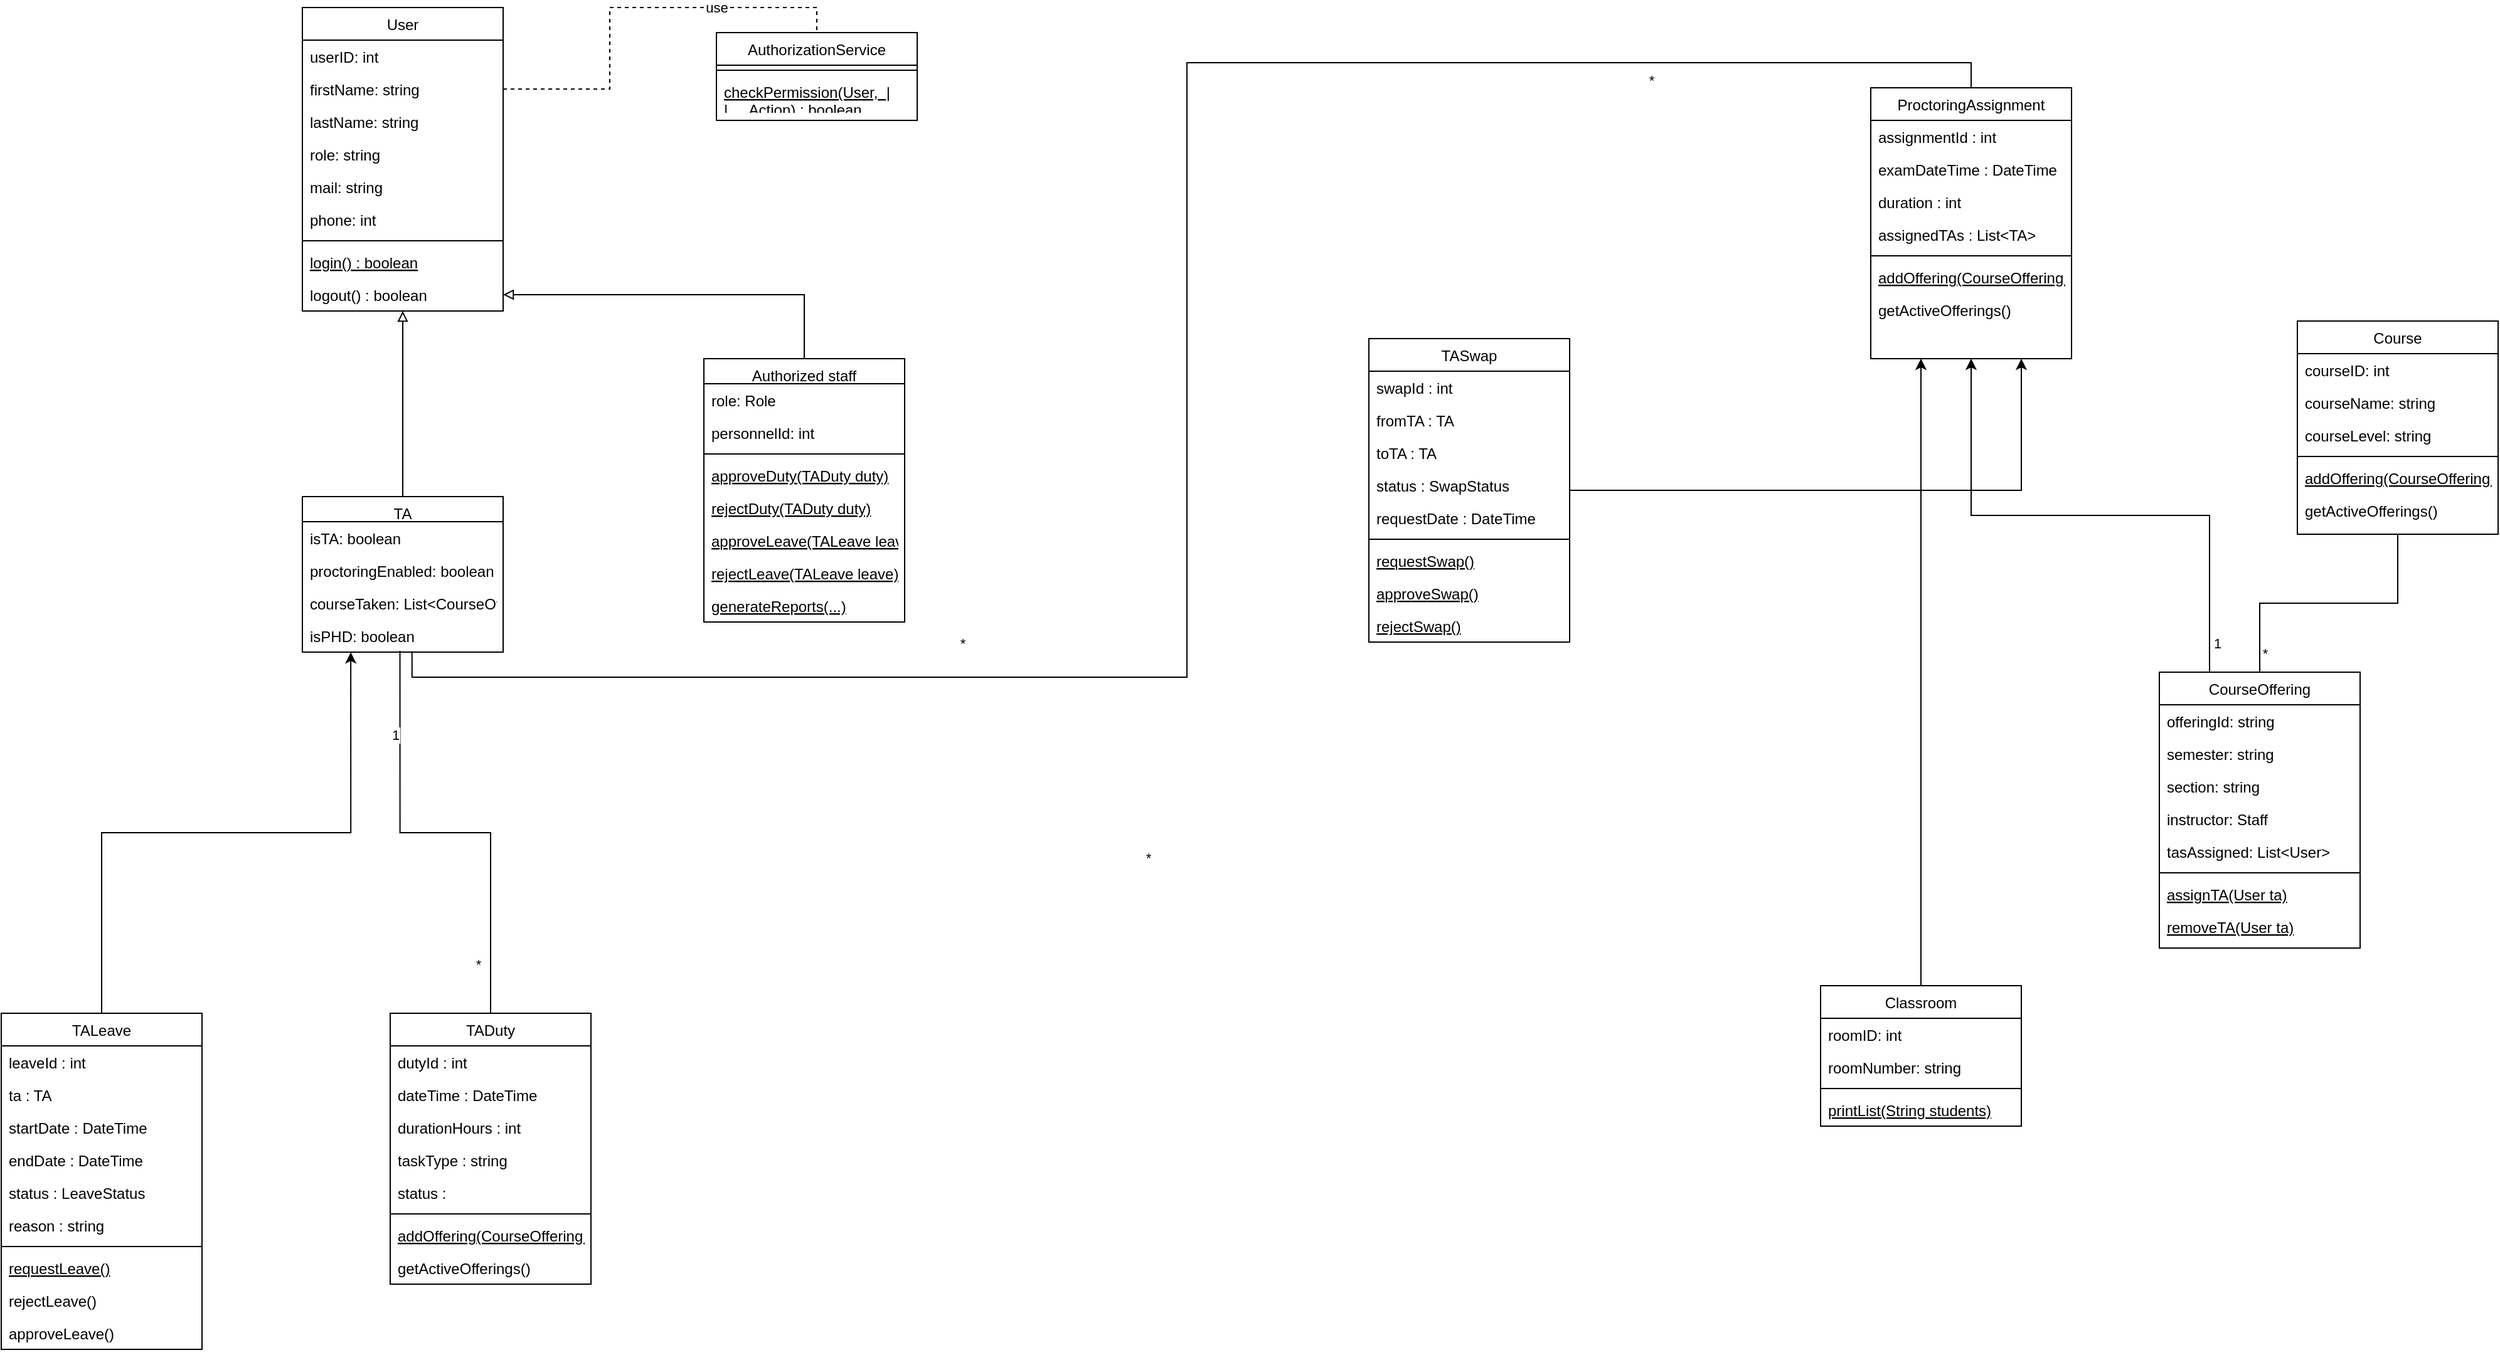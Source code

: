 <mxfile version="26.1.0">
  <diagram id="C5RBs43oDa-KdzZeNtuy" name="Page-1">
    <mxGraphModel dx="3205" dy="1624" grid="1" gridSize="10" guides="1" tooltips="1" connect="1" arrows="1" fold="1" page="1" pageScale="1" pageWidth="827" pageHeight="1169" math="0" shadow="0">
      <root>
        <mxCell id="WIyWlLk6GJQsqaUBKTNV-0" />
        <mxCell id="WIyWlLk6GJQsqaUBKTNV-1" parent="WIyWlLk6GJQsqaUBKTNV-0" />
        <mxCell id="lLh8EzIlrMHpNzQGmuGe-7" style="edgeStyle=orthogonalEdgeStyle;rounded=0;orthogonalLoop=1;jettySize=auto;html=1;entryX=0.5;entryY=1;entryDx=0;entryDy=0;fillOpacity=100;snapToPoint=0;ignoreEdge=0;orthogonal=0;enumerate=0;comic=0;targetPerimeterSpacing=1;endArrow=block;endFill=0;" edge="1" parent="WIyWlLk6GJQsqaUBKTNV-1" source="tOO7fxJhgmDPDKWcnVRA-30" target="tOO7fxJhgmDPDKWcnVRA-41">
          <mxGeometry relative="1" as="geometry" />
        </mxCell>
        <mxCell id="tOO7fxJhgmDPDKWcnVRA-30" value="TA" style="swimlane;fontStyle=0;align=center;verticalAlign=top;childLayout=stackLayout;horizontal=1;startSize=20;horizontalStack=0;resizeParent=1;resizeLast=0;collapsible=1;marginBottom=0;rounded=0;shadow=0;strokeWidth=1;" parent="WIyWlLk6GJQsqaUBKTNV-1" vertex="1">
          <mxGeometry x="180" y="920" width="160" height="124" as="geometry">
            <mxRectangle x="300" y="940" width="160" height="26" as="alternateBounds" />
          </mxGeometry>
        </mxCell>
        <mxCell id="tOO7fxJhgmDPDKWcnVRA-31" value="isTA: boolean" style="text;align=left;verticalAlign=top;spacingLeft=4;spacingRight=4;overflow=hidden;rotatable=0;points=[[0,0.5],[1,0.5]];portConstraint=eastwest;" parent="tOO7fxJhgmDPDKWcnVRA-30" vertex="1">
          <mxGeometry y="20" width="160" height="26" as="geometry" />
        </mxCell>
        <mxCell id="lLh8EzIlrMHpNzQGmuGe-18" value="proctoringEnabled: boolean" style="text;align=left;verticalAlign=top;spacingLeft=4;spacingRight=4;overflow=hidden;rotatable=0;points=[[0,0.5],[1,0.5]];portConstraint=eastwest;" vertex="1" parent="tOO7fxJhgmDPDKWcnVRA-30">
          <mxGeometry y="46" width="160" height="26" as="geometry" />
        </mxCell>
        <mxCell id="lLh8EzIlrMHpNzQGmuGe-19" value="courseTaken: List&lt;CourseOfferings&gt;" style="text;align=left;verticalAlign=top;spacingLeft=4;spacingRight=4;overflow=hidden;rotatable=0;points=[[0,0.5],[1,0.5]];portConstraint=eastwest;" vertex="1" parent="tOO7fxJhgmDPDKWcnVRA-30">
          <mxGeometry y="72" width="160" height="26" as="geometry" />
        </mxCell>
        <mxCell id="lLh8EzIlrMHpNzQGmuGe-17" value="isPHD: boolean" style="text;align=left;verticalAlign=top;spacingLeft=4;spacingRight=4;overflow=hidden;rotatable=0;points=[[0,0.5],[1,0.5]];portConstraint=eastwest;" vertex="1" parent="tOO7fxJhgmDPDKWcnVRA-30">
          <mxGeometry y="98" width="160" height="26" as="geometry" />
        </mxCell>
        <mxCell id="tOO7fxJhgmDPDKWcnVRA-41" value="User" style="swimlane;fontStyle=0;align=center;verticalAlign=top;childLayout=stackLayout;horizontal=1;startSize=26;horizontalStack=0;resizeParent=1;resizeLast=0;collapsible=1;marginBottom=0;rounded=0;shadow=0;strokeWidth=1;" parent="WIyWlLk6GJQsqaUBKTNV-1" vertex="1">
          <mxGeometry x="180" y="530" width="160" height="242" as="geometry">
            <mxRectangle x="130" y="380" width="160" height="26" as="alternateBounds" />
          </mxGeometry>
        </mxCell>
        <mxCell id="tOO7fxJhgmDPDKWcnVRA-42" value="userID: int&#xa;" style="text;align=left;verticalAlign=top;spacingLeft=4;spacingRight=4;overflow=hidden;rotatable=0;points=[[0,0.5],[1,0.5]];portConstraint=eastwest;" parent="tOO7fxJhgmDPDKWcnVRA-41" vertex="1">
          <mxGeometry y="26" width="160" height="26" as="geometry" />
        </mxCell>
        <mxCell id="tOO7fxJhgmDPDKWcnVRA-43" value="firstName: string&#xa;" style="text;align=left;verticalAlign=top;spacingLeft=4;spacingRight=4;overflow=hidden;rotatable=0;points=[[0,0.5],[1,0.5]];portConstraint=eastwest;rounded=0;shadow=0;html=0;" parent="tOO7fxJhgmDPDKWcnVRA-41" vertex="1">
          <mxGeometry y="52" width="160" height="26" as="geometry" />
        </mxCell>
        <mxCell id="lLh8EzIlrMHpNzQGmuGe-20" value="lastName: string&#xa;" style="text;align=left;verticalAlign=top;spacingLeft=4;spacingRight=4;overflow=hidden;rotatable=0;points=[[0,0.5],[1,0.5]];portConstraint=eastwest;rounded=0;shadow=0;html=0;" vertex="1" parent="tOO7fxJhgmDPDKWcnVRA-41">
          <mxGeometry y="78" width="160" height="26" as="geometry" />
        </mxCell>
        <mxCell id="tOO7fxJhgmDPDKWcnVRA-44" value="role: string&#xa;" style="text;align=left;verticalAlign=top;spacingLeft=4;spacingRight=4;overflow=hidden;rotatable=0;points=[[0,0.5],[1,0.5]];portConstraint=eastwest;rounded=0;shadow=0;html=0;" parent="tOO7fxJhgmDPDKWcnVRA-41" vertex="1">
          <mxGeometry y="104" width="160" height="26" as="geometry" />
        </mxCell>
        <mxCell id="tOO7fxJhgmDPDKWcnVRA-45" value="mail: string&#xa;" style="text;align=left;verticalAlign=top;spacingLeft=4;spacingRight=4;overflow=hidden;rotatable=0;points=[[0,0.5],[1,0.5]];portConstraint=eastwest;rounded=0;shadow=0;html=0;" parent="tOO7fxJhgmDPDKWcnVRA-41" vertex="1">
          <mxGeometry y="130" width="160" height="26" as="geometry" />
        </mxCell>
        <mxCell id="tOO7fxJhgmDPDKWcnVRA-46" value="phone: int&#xa;" style="text;align=left;verticalAlign=top;spacingLeft=4;spacingRight=4;overflow=hidden;rotatable=0;points=[[0,0.5],[1,0.5]];portConstraint=eastwest;rounded=0;shadow=0;html=0;" parent="tOO7fxJhgmDPDKWcnVRA-41" vertex="1">
          <mxGeometry y="156" width="160" height="26" as="geometry" />
        </mxCell>
        <mxCell id="tOO7fxJhgmDPDKWcnVRA-48" value="" style="line;html=1;strokeWidth=1;align=left;verticalAlign=middle;spacingTop=-1;spacingLeft=3;spacingRight=3;rotatable=0;labelPosition=right;points=[];portConstraint=eastwest;" parent="tOO7fxJhgmDPDKWcnVRA-41" vertex="1">
          <mxGeometry y="182" width="160" height="8" as="geometry" />
        </mxCell>
        <mxCell id="tOO7fxJhgmDPDKWcnVRA-49" value="login() : boolean" style="text;align=left;verticalAlign=top;spacingLeft=4;spacingRight=4;overflow=hidden;rotatable=0;points=[[0,0.5],[1,0.5]];portConstraint=eastwest;fontStyle=4" parent="tOO7fxJhgmDPDKWcnVRA-41" vertex="1">
          <mxGeometry y="190" width="160" height="26" as="geometry" />
        </mxCell>
        <mxCell id="tOO7fxJhgmDPDKWcnVRA-50" value="logout() : boolean" style="text;align=left;verticalAlign=top;spacingLeft=4;spacingRight=4;overflow=hidden;rotatable=0;points=[[0,0.5],[1,0.5]];portConstraint=eastwest;" parent="tOO7fxJhgmDPDKWcnVRA-41" vertex="1">
          <mxGeometry y="216" width="160" height="26" as="geometry" />
        </mxCell>
        <mxCell id="tOO7fxJhgmDPDKWcnVRA-76" style="edgeStyle=orthogonalEdgeStyle;rounded=0;orthogonalLoop=1;jettySize=auto;html=1;exitX=0.5;exitY=0;exitDx=0;exitDy=0;endArrow=block;endFill=0;" parent="WIyWlLk6GJQsqaUBKTNV-1" source="tOO7fxJhgmDPDKWcnVRA-73" target="tOO7fxJhgmDPDKWcnVRA-50" edge="1">
          <mxGeometry relative="1" as="geometry" />
        </mxCell>
        <mxCell id="tOO7fxJhgmDPDKWcnVRA-73" value="Authorized staff" style="swimlane;fontStyle=0;align=center;verticalAlign=top;childLayout=stackLayout;horizontal=1;startSize=20;horizontalStack=0;resizeParent=1;resizeLast=0;collapsible=1;marginBottom=0;rounded=0;shadow=0;strokeWidth=1;" parent="WIyWlLk6GJQsqaUBKTNV-1" vertex="1">
          <mxGeometry x="500" y="810" width="160" height="210" as="geometry">
            <mxRectangle x="300" y="940" width="160" height="26" as="alternateBounds" />
          </mxGeometry>
        </mxCell>
        <mxCell id="lLh8EzIlrMHpNzQGmuGe-21" value="role: Role" style="text;align=left;verticalAlign=top;spacingLeft=4;spacingRight=4;overflow=hidden;rotatable=0;points=[[0,0.5],[1,0.5]];portConstraint=eastwest;" vertex="1" parent="tOO7fxJhgmDPDKWcnVRA-73">
          <mxGeometry y="20" width="160" height="26" as="geometry" />
        </mxCell>
        <mxCell id="lLh8EzIlrMHpNzQGmuGe-22" value="personnelId: int" style="text;align=left;verticalAlign=top;spacingLeft=4;spacingRight=4;overflow=hidden;rotatable=0;points=[[0,0.5],[1,0.5]];portConstraint=eastwest;" vertex="1" parent="tOO7fxJhgmDPDKWcnVRA-73">
          <mxGeometry y="46" width="160" height="26" as="geometry" />
        </mxCell>
        <mxCell id="lLh8EzIlrMHpNzQGmuGe-24" value="" style="line;html=1;strokeWidth=1;align=left;verticalAlign=middle;spacingTop=-1;spacingLeft=3;spacingRight=3;rotatable=0;labelPosition=right;points=[];portConstraint=eastwest;" vertex="1" parent="tOO7fxJhgmDPDKWcnVRA-73">
          <mxGeometry y="72" width="160" height="8" as="geometry" />
        </mxCell>
        <mxCell id="lLh8EzIlrMHpNzQGmuGe-25" value="approveDuty(TADuty duty)" style="text;align=left;verticalAlign=top;spacingLeft=4;spacingRight=4;overflow=hidden;rotatable=0;points=[[0,0.5],[1,0.5]];portConstraint=eastwest;fontStyle=4" vertex="1" parent="tOO7fxJhgmDPDKWcnVRA-73">
          <mxGeometry y="80" width="160" height="26" as="geometry" />
        </mxCell>
        <mxCell id="lLh8EzIlrMHpNzQGmuGe-26" value="rejectDuty(TADuty duty)" style="text;align=left;verticalAlign=top;spacingLeft=4;spacingRight=4;overflow=hidden;rotatable=0;points=[[0,0.5],[1,0.5]];portConstraint=eastwest;fontStyle=4" vertex="1" parent="tOO7fxJhgmDPDKWcnVRA-73">
          <mxGeometry y="106" width="160" height="26" as="geometry" />
        </mxCell>
        <mxCell id="lLh8EzIlrMHpNzQGmuGe-27" value="approveLeave(TALeave leave)" style="text;align=left;verticalAlign=top;spacingLeft=4;spacingRight=4;overflow=hidden;rotatable=0;points=[[0,0.5],[1,0.5]];portConstraint=eastwest;fontStyle=4" vertex="1" parent="tOO7fxJhgmDPDKWcnVRA-73">
          <mxGeometry y="132" width="160" height="26" as="geometry" />
        </mxCell>
        <mxCell id="lLh8EzIlrMHpNzQGmuGe-28" value="rejectLeave(TALeave leave)" style="text;align=left;verticalAlign=top;spacingLeft=4;spacingRight=4;overflow=hidden;rotatable=0;points=[[0,0.5],[1,0.5]];portConstraint=eastwest;fontStyle=4" vertex="1" parent="tOO7fxJhgmDPDKWcnVRA-73">
          <mxGeometry y="158" width="160" height="26" as="geometry" />
        </mxCell>
        <mxCell id="lLh8EzIlrMHpNzQGmuGe-29" value="generateReports(...)" style="text;align=left;verticalAlign=top;spacingLeft=4;spacingRight=4;overflow=hidden;rotatable=0;points=[[0,0.5],[1,0.5]];portConstraint=eastwest;fontStyle=4" vertex="1" parent="tOO7fxJhgmDPDKWcnVRA-73">
          <mxGeometry y="184" width="160" height="26" as="geometry" />
        </mxCell>
        <mxCell id="tOO7fxJhgmDPDKWcnVRA-74" value="&#xa;" style="text;align=left;verticalAlign=top;spacingLeft=4;spacingRight=4;overflow=hidden;rotatable=0;points=[[0,0.5],[1,0.5]];portConstraint=eastwest;" parent="tOO7fxJhgmDPDKWcnVRA-73" vertex="1">
          <mxGeometry y="210" width="160" as="geometry" />
        </mxCell>
        <mxCell id="lLh8EzIlrMHpNzQGmuGe-52" style="edgeStyle=orthogonalEdgeStyle;rounded=0;orthogonalLoop=1;jettySize=auto;html=1;exitX=0.5;exitY=1;exitDx=0;exitDy=0;entryX=0.5;entryY=0;entryDx=0;entryDy=0;endArrow=none;startFill=0;" edge="1" parent="WIyWlLk6GJQsqaUBKTNV-1" source="lLh8EzIlrMHpNzQGmuGe-30" target="lLh8EzIlrMHpNzQGmuGe-40">
          <mxGeometry relative="1" as="geometry" />
        </mxCell>
        <mxCell id="lLh8EzIlrMHpNzQGmuGe-53" value="*" style="edgeLabel;html=1;align=center;verticalAlign=middle;resizable=0;points=[];" vertex="1" connectable="0" parent="lLh8EzIlrMHpNzQGmuGe-52">
          <mxGeometry x="0.784" relative="1" as="geometry">
            <mxPoint x="4" y="9" as="offset" />
          </mxGeometry>
        </mxCell>
        <mxCell id="lLh8EzIlrMHpNzQGmuGe-30" value="Course" style="swimlane;fontStyle=0;align=center;verticalAlign=top;childLayout=stackLayout;horizontal=1;startSize=26;horizontalStack=0;resizeParent=1;resizeLast=0;collapsible=1;marginBottom=0;rounded=0;shadow=0;strokeWidth=1;" vertex="1" parent="WIyWlLk6GJQsqaUBKTNV-1">
          <mxGeometry x="1770" y="780" width="160" height="170" as="geometry">
            <mxRectangle x="130" y="380" width="160" height="26" as="alternateBounds" />
          </mxGeometry>
        </mxCell>
        <mxCell id="lLh8EzIlrMHpNzQGmuGe-31" value="courseID: int&#xa;" style="text;align=left;verticalAlign=top;spacingLeft=4;spacingRight=4;overflow=hidden;rotatable=0;points=[[0,0.5],[1,0.5]];portConstraint=eastwest;" vertex="1" parent="lLh8EzIlrMHpNzQGmuGe-30">
          <mxGeometry y="26" width="160" height="26" as="geometry" />
        </mxCell>
        <mxCell id="lLh8EzIlrMHpNzQGmuGe-32" value="courseName: string&#xa;" style="text;align=left;verticalAlign=top;spacingLeft=4;spacingRight=4;overflow=hidden;rotatable=0;points=[[0,0.5],[1,0.5]];portConstraint=eastwest;rounded=0;shadow=0;html=0;" vertex="1" parent="lLh8EzIlrMHpNzQGmuGe-30">
          <mxGeometry y="52" width="160" height="26" as="geometry" />
        </mxCell>
        <mxCell id="lLh8EzIlrMHpNzQGmuGe-33" value="courseLevel: string" style="text;align=left;verticalAlign=top;spacingLeft=4;spacingRight=4;overflow=hidden;rotatable=0;points=[[0,0.5],[1,0.5]];portConstraint=eastwest;rounded=0;shadow=0;html=0;" vertex="1" parent="lLh8EzIlrMHpNzQGmuGe-30">
          <mxGeometry y="78" width="160" height="26" as="geometry" />
        </mxCell>
        <mxCell id="lLh8EzIlrMHpNzQGmuGe-37" value="" style="line;html=1;strokeWidth=1;align=left;verticalAlign=middle;spacingTop=-1;spacingLeft=3;spacingRight=3;rotatable=0;labelPosition=right;points=[];portConstraint=eastwest;" vertex="1" parent="lLh8EzIlrMHpNzQGmuGe-30">
          <mxGeometry y="104" width="160" height="8" as="geometry" />
        </mxCell>
        <mxCell id="lLh8EzIlrMHpNzQGmuGe-38" value="addOffering(CourseOffering offering)" style="text;align=left;verticalAlign=top;spacingLeft=4;spacingRight=4;overflow=hidden;rotatable=0;points=[[0,0.5],[1,0.5]];portConstraint=eastwest;fontStyle=4" vertex="1" parent="lLh8EzIlrMHpNzQGmuGe-30">
          <mxGeometry y="112" width="160" height="26" as="geometry" />
        </mxCell>
        <mxCell id="lLh8EzIlrMHpNzQGmuGe-39" value="getActiveOfferings()" style="text;align=left;verticalAlign=top;spacingLeft=4;spacingRight=4;overflow=hidden;rotatable=0;points=[[0,0.5],[1,0.5]];portConstraint=eastwest;" vertex="1" parent="lLh8EzIlrMHpNzQGmuGe-30">
          <mxGeometry y="138" width="160" height="26" as="geometry" />
        </mxCell>
        <mxCell id="lLh8EzIlrMHpNzQGmuGe-91" style="edgeStyle=orthogonalEdgeStyle;rounded=0;orthogonalLoop=1;jettySize=auto;html=1;exitX=0.25;exitY=0;exitDx=0;exitDy=0;entryX=0.5;entryY=1;entryDx=0;entryDy=0;" edge="1" parent="WIyWlLk6GJQsqaUBKTNV-1" source="lLh8EzIlrMHpNzQGmuGe-40" target="lLh8EzIlrMHpNzQGmuGe-76">
          <mxGeometry relative="1" as="geometry" />
        </mxCell>
        <mxCell id="lLh8EzIlrMHpNzQGmuGe-92" value="1" style="edgeLabel;html=1;align=center;verticalAlign=middle;resizable=0;points=[];" vertex="1" connectable="0" parent="lLh8EzIlrMHpNzQGmuGe-91">
          <mxGeometry x="-0.849" y="-1" relative="1" as="geometry">
            <mxPoint x="5" y="10" as="offset" />
          </mxGeometry>
        </mxCell>
        <mxCell id="lLh8EzIlrMHpNzQGmuGe-40" value="CourseOffering" style="swimlane;fontStyle=0;align=center;verticalAlign=top;childLayout=stackLayout;horizontal=1;startSize=26;horizontalStack=0;resizeParent=1;resizeLast=0;collapsible=1;marginBottom=0;rounded=0;shadow=0;strokeWidth=1;" vertex="1" parent="WIyWlLk6GJQsqaUBKTNV-1">
          <mxGeometry x="1660" y="1060" width="160" height="220" as="geometry">
            <mxRectangle x="130" y="380" width="160" height="26" as="alternateBounds" />
          </mxGeometry>
        </mxCell>
        <mxCell id="lLh8EzIlrMHpNzQGmuGe-41" value="offeringId: string" style="text;align=left;verticalAlign=top;spacingLeft=4;spacingRight=4;overflow=hidden;rotatable=0;points=[[0,0.5],[1,0.5]];portConstraint=eastwest;" vertex="1" parent="lLh8EzIlrMHpNzQGmuGe-40">
          <mxGeometry y="26" width="160" height="26" as="geometry" />
        </mxCell>
        <mxCell id="lLh8EzIlrMHpNzQGmuGe-42" value="semester: string" style="text;align=left;verticalAlign=top;spacingLeft=4;spacingRight=4;overflow=hidden;rotatable=0;points=[[0,0.5],[1,0.5]];portConstraint=eastwest;rounded=0;shadow=0;html=0;" vertex="1" parent="lLh8EzIlrMHpNzQGmuGe-40">
          <mxGeometry y="52" width="160" height="26" as="geometry" />
        </mxCell>
        <mxCell id="lLh8EzIlrMHpNzQGmuGe-43" value="section: string" style="text;align=left;verticalAlign=top;spacingLeft=4;spacingRight=4;overflow=hidden;rotatable=0;points=[[0,0.5],[1,0.5]];portConstraint=eastwest;rounded=0;shadow=0;html=0;" vertex="1" parent="lLh8EzIlrMHpNzQGmuGe-40">
          <mxGeometry y="78" width="160" height="26" as="geometry" />
        </mxCell>
        <mxCell id="lLh8EzIlrMHpNzQGmuGe-47" value="instructor: Staff" style="text;align=left;verticalAlign=top;spacingLeft=4;spacingRight=4;overflow=hidden;rotatable=0;points=[[0,0.5],[1,0.5]];portConstraint=eastwest;rounded=0;shadow=0;html=0;" vertex="1" parent="lLh8EzIlrMHpNzQGmuGe-40">
          <mxGeometry y="104" width="160" height="26" as="geometry" />
        </mxCell>
        <mxCell id="lLh8EzIlrMHpNzQGmuGe-48" value="tasAssigned: List&lt;User&gt;" style="text;align=left;verticalAlign=top;spacingLeft=4;spacingRight=4;overflow=hidden;rotatable=0;points=[[0,0.5],[1,0.5]];portConstraint=eastwest;rounded=0;shadow=0;html=0;" vertex="1" parent="lLh8EzIlrMHpNzQGmuGe-40">
          <mxGeometry y="130" width="160" height="26" as="geometry" />
        </mxCell>
        <mxCell id="lLh8EzIlrMHpNzQGmuGe-44" value="" style="line;html=1;strokeWidth=1;align=left;verticalAlign=middle;spacingTop=-1;spacingLeft=3;spacingRight=3;rotatable=0;labelPosition=right;points=[];portConstraint=eastwest;" vertex="1" parent="lLh8EzIlrMHpNzQGmuGe-40">
          <mxGeometry y="156" width="160" height="8" as="geometry" />
        </mxCell>
        <mxCell id="lLh8EzIlrMHpNzQGmuGe-45" value="assignTA(User ta)" style="text;align=left;verticalAlign=top;spacingLeft=4;spacingRight=4;overflow=hidden;rotatable=0;points=[[0,0.5],[1,0.5]];portConstraint=eastwest;fontStyle=4" vertex="1" parent="lLh8EzIlrMHpNzQGmuGe-40">
          <mxGeometry y="164" width="160" height="26" as="geometry" />
        </mxCell>
        <mxCell id="lLh8EzIlrMHpNzQGmuGe-51" value="removeTA(User ta)" style="text;align=left;verticalAlign=top;spacingLeft=4;spacingRight=4;overflow=hidden;rotatable=0;points=[[0,0.5],[1,0.5]];portConstraint=eastwest;fontStyle=4" vertex="1" parent="lLh8EzIlrMHpNzQGmuGe-40">
          <mxGeometry y="190" width="160" height="26" as="geometry" />
        </mxCell>
        <mxCell id="lLh8EzIlrMHpNzQGmuGe-54" value="*" style="edgeLabel;html=1;align=center;verticalAlign=middle;resizable=0;points=[];" vertex="1" connectable="0" parent="WIyWlLk6GJQsqaUBKTNV-1">
          <mxGeometry x="854" y="1207.998" as="geometry" />
        </mxCell>
        <mxCell id="lLh8EzIlrMHpNzQGmuGe-103" style="edgeStyle=orthogonalEdgeStyle;rounded=0;orthogonalLoop=1;jettySize=auto;html=1;entryX=0.25;entryY=1;entryDx=0;entryDy=0;" edge="1" parent="WIyWlLk6GJQsqaUBKTNV-1" source="lLh8EzIlrMHpNzQGmuGe-55" target="lLh8EzIlrMHpNzQGmuGe-76">
          <mxGeometry relative="1" as="geometry" />
        </mxCell>
        <mxCell id="lLh8EzIlrMHpNzQGmuGe-55" value="Classroom" style="swimlane;fontStyle=0;align=center;verticalAlign=top;childLayout=stackLayout;horizontal=1;startSize=26;horizontalStack=0;resizeParent=1;resizeLast=0;collapsible=1;marginBottom=0;rounded=0;shadow=0;strokeWidth=1;" vertex="1" parent="WIyWlLk6GJQsqaUBKTNV-1">
          <mxGeometry x="1390" y="1310" width="160" height="112" as="geometry">
            <mxRectangle x="130" y="380" width="160" height="26" as="alternateBounds" />
          </mxGeometry>
        </mxCell>
        <mxCell id="lLh8EzIlrMHpNzQGmuGe-56" value="roomID: int" style="text;align=left;verticalAlign=top;spacingLeft=4;spacingRight=4;overflow=hidden;rotatable=0;points=[[0,0.5],[1,0.5]];portConstraint=eastwest;" vertex="1" parent="lLh8EzIlrMHpNzQGmuGe-55">
          <mxGeometry y="26" width="160" height="26" as="geometry" />
        </mxCell>
        <mxCell id="lLh8EzIlrMHpNzQGmuGe-57" value="roomNumber: string" style="text;align=left;verticalAlign=top;spacingLeft=4;spacingRight=4;overflow=hidden;rotatable=0;points=[[0,0.5],[1,0.5]];portConstraint=eastwest;rounded=0;shadow=0;html=0;" vertex="1" parent="lLh8EzIlrMHpNzQGmuGe-55">
          <mxGeometry y="52" width="160" height="26" as="geometry" />
        </mxCell>
        <mxCell id="lLh8EzIlrMHpNzQGmuGe-59" value="" style="line;html=1;strokeWidth=1;align=left;verticalAlign=middle;spacingTop=-1;spacingLeft=3;spacingRight=3;rotatable=0;labelPosition=right;points=[];portConstraint=eastwest;" vertex="1" parent="lLh8EzIlrMHpNzQGmuGe-55">
          <mxGeometry y="78" width="160" height="8" as="geometry" />
        </mxCell>
        <mxCell id="lLh8EzIlrMHpNzQGmuGe-60" value="printList(String students)" style="text;align=left;verticalAlign=top;spacingLeft=4;spacingRight=4;overflow=hidden;rotatable=0;points=[[0,0.5],[1,0.5]];portConstraint=eastwest;fontStyle=4" vertex="1" parent="lLh8EzIlrMHpNzQGmuGe-55">
          <mxGeometry y="86" width="160" height="26" as="geometry" />
        </mxCell>
        <mxCell id="lLh8EzIlrMHpNzQGmuGe-62" value="TADuty" style="swimlane;fontStyle=0;align=center;verticalAlign=top;childLayout=stackLayout;horizontal=1;startSize=26;horizontalStack=0;resizeParent=1;resizeLast=0;collapsible=1;marginBottom=0;rounded=0;shadow=0;strokeWidth=1;" vertex="1" parent="WIyWlLk6GJQsqaUBKTNV-1">
          <mxGeometry x="250" y="1332" width="160" height="216" as="geometry">
            <mxRectangle x="130" y="380" width="160" height="26" as="alternateBounds" />
          </mxGeometry>
        </mxCell>
        <mxCell id="lLh8EzIlrMHpNzQGmuGe-63" value="dutyId : int" style="text;align=left;verticalAlign=top;spacingLeft=4;spacingRight=4;overflow=hidden;rotatable=0;points=[[0,0.5],[1,0.5]];portConstraint=eastwest;" vertex="1" parent="lLh8EzIlrMHpNzQGmuGe-62">
          <mxGeometry y="26" width="160" height="26" as="geometry" />
        </mxCell>
        <mxCell id="lLh8EzIlrMHpNzQGmuGe-64" value="dateTime : DateTime" style="text;align=left;verticalAlign=top;spacingLeft=4;spacingRight=4;overflow=hidden;rotatable=0;points=[[0,0.5],[1,0.5]];portConstraint=eastwest;rounded=0;shadow=0;html=0;" vertex="1" parent="lLh8EzIlrMHpNzQGmuGe-62">
          <mxGeometry y="52" width="160" height="26" as="geometry" />
        </mxCell>
        <mxCell id="lLh8EzIlrMHpNzQGmuGe-65" value="durationHours : int" style="text;align=left;verticalAlign=top;spacingLeft=4;spacingRight=4;overflow=hidden;rotatable=0;points=[[0,0.5],[1,0.5]];portConstraint=eastwest;rounded=0;shadow=0;html=0;" vertex="1" parent="lLh8EzIlrMHpNzQGmuGe-62">
          <mxGeometry y="78" width="160" height="26" as="geometry" />
        </mxCell>
        <mxCell id="lLh8EzIlrMHpNzQGmuGe-69" value="taskType : string" style="text;align=left;verticalAlign=top;spacingLeft=4;spacingRight=4;overflow=hidden;rotatable=0;points=[[0,0.5],[1,0.5]];portConstraint=eastwest;rounded=0;shadow=0;html=0;" vertex="1" parent="lLh8EzIlrMHpNzQGmuGe-62">
          <mxGeometry y="104" width="160" height="26" as="geometry" />
        </mxCell>
        <mxCell id="lLh8EzIlrMHpNzQGmuGe-70" value="status : " style="text;align=left;verticalAlign=top;spacingLeft=4;spacingRight=4;overflow=hidden;rotatable=0;points=[[0,0.5],[1,0.5]];portConstraint=eastwest;rounded=0;shadow=0;html=0;" vertex="1" parent="lLh8EzIlrMHpNzQGmuGe-62">
          <mxGeometry y="130" width="160" height="26" as="geometry" />
        </mxCell>
        <mxCell id="lLh8EzIlrMHpNzQGmuGe-66" value="" style="line;html=1;strokeWidth=1;align=left;verticalAlign=middle;spacingTop=-1;spacingLeft=3;spacingRight=3;rotatable=0;labelPosition=right;points=[];portConstraint=eastwest;" vertex="1" parent="lLh8EzIlrMHpNzQGmuGe-62">
          <mxGeometry y="156" width="160" height="8" as="geometry" />
        </mxCell>
        <mxCell id="lLh8EzIlrMHpNzQGmuGe-67" value="addOffering(CourseOffering offering)" style="text;align=left;verticalAlign=top;spacingLeft=4;spacingRight=4;overflow=hidden;rotatable=0;points=[[0,0.5],[1,0.5]];portConstraint=eastwest;fontStyle=4" vertex="1" parent="lLh8EzIlrMHpNzQGmuGe-62">
          <mxGeometry y="164" width="160" height="26" as="geometry" />
        </mxCell>
        <mxCell id="lLh8EzIlrMHpNzQGmuGe-68" value="getActiveOfferings()" style="text;align=left;verticalAlign=top;spacingLeft=4;spacingRight=4;overflow=hidden;rotatable=0;points=[[0,0.5],[1,0.5]];portConstraint=eastwest;" vertex="1" parent="lLh8EzIlrMHpNzQGmuGe-62">
          <mxGeometry y="190" width="160" height="26" as="geometry" />
        </mxCell>
        <mxCell id="lLh8EzIlrMHpNzQGmuGe-72" style="edgeStyle=orthogonalEdgeStyle;rounded=0;orthogonalLoop=1;jettySize=auto;html=1;entryX=0.486;entryY=0.962;entryDx=0;entryDy=0;entryPerimeter=0;endArrow=none;startFill=0;" edge="1" parent="WIyWlLk6GJQsqaUBKTNV-1" source="lLh8EzIlrMHpNzQGmuGe-62" target="lLh8EzIlrMHpNzQGmuGe-17">
          <mxGeometry relative="1" as="geometry" />
        </mxCell>
        <mxCell id="lLh8EzIlrMHpNzQGmuGe-74" value="1" style="edgeLabel;html=1;align=center;verticalAlign=middle;resizable=0;points=[];" vertex="1" connectable="0" parent="lLh8EzIlrMHpNzQGmuGe-72">
          <mxGeometry x="0.495" y="4" relative="1" as="geometry">
            <mxPoint y="-24" as="offset" />
          </mxGeometry>
        </mxCell>
        <mxCell id="lLh8EzIlrMHpNzQGmuGe-75" value="*" style="edgeLabel;html=1;align=center;verticalAlign=middle;resizable=0;points=[];" vertex="1" connectable="0" parent="lLh8EzIlrMHpNzQGmuGe-72">
          <mxGeometry x="-0.702" y="-1" relative="1" as="geometry">
            <mxPoint x="-11" y="15" as="offset" />
          </mxGeometry>
        </mxCell>
        <mxCell id="lLh8EzIlrMHpNzQGmuGe-76" value="ProctoringAssignment" style="swimlane;fontStyle=0;align=center;verticalAlign=top;childLayout=stackLayout;horizontal=1;startSize=26;horizontalStack=0;resizeParent=1;resizeLast=0;collapsible=1;marginBottom=0;rounded=0;shadow=0;strokeWidth=1;" vertex="1" parent="WIyWlLk6GJQsqaUBKTNV-1">
          <mxGeometry x="1430" y="594" width="160" height="216" as="geometry">
            <mxRectangle x="130" y="380" width="160" height="26" as="alternateBounds" />
          </mxGeometry>
        </mxCell>
        <mxCell id="lLh8EzIlrMHpNzQGmuGe-77" value="assignmentId : int" style="text;align=left;verticalAlign=top;spacingLeft=4;spacingRight=4;overflow=hidden;rotatable=0;points=[[0,0.5],[1,0.5]];portConstraint=eastwest;" vertex="1" parent="lLh8EzIlrMHpNzQGmuGe-76">
          <mxGeometry y="26" width="160" height="26" as="geometry" />
        </mxCell>
        <mxCell id="lLh8EzIlrMHpNzQGmuGe-78" value="examDateTime : DateTime" style="text;align=left;verticalAlign=top;spacingLeft=4;spacingRight=4;overflow=hidden;rotatable=0;points=[[0,0.5],[1,0.5]];portConstraint=eastwest;rounded=0;shadow=0;html=0;" vertex="1" parent="lLh8EzIlrMHpNzQGmuGe-76">
          <mxGeometry y="52" width="160" height="26" as="geometry" />
        </mxCell>
        <mxCell id="lLh8EzIlrMHpNzQGmuGe-79" value="duration : int" style="text;align=left;verticalAlign=top;spacingLeft=4;spacingRight=4;overflow=hidden;rotatable=0;points=[[0,0.5],[1,0.5]];portConstraint=eastwest;rounded=0;shadow=0;html=0;" vertex="1" parent="lLh8EzIlrMHpNzQGmuGe-76">
          <mxGeometry y="78" width="160" height="26" as="geometry" />
        </mxCell>
        <mxCell id="lLh8EzIlrMHpNzQGmuGe-80" value="assignedTAs : List&lt;TA&gt;" style="text;align=left;verticalAlign=top;spacingLeft=4;spacingRight=4;overflow=hidden;rotatable=0;points=[[0,0.5],[1,0.5]];portConstraint=eastwest;rounded=0;shadow=0;html=0;" vertex="1" parent="lLh8EzIlrMHpNzQGmuGe-76">
          <mxGeometry y="104" width="160" height="26" as="geometry" />
        </mxCell>
        <mxCell id="lLh8EzIlrMHpNzQGmuGe-82" value="" style="line;html=1;strokeWidth=1;align=left;verticalAlign=middle;spacingTop=-1;spacingLeft=3;spacingRight=3;rotatable=0;labelPosition=right;points=[];portConstraint=eastwest;" vertex="1" parent="lLh8EzIlrMHpNzQGmuGe-76">
          <mxGeometry y="130" width="160" height="8" as="geometry" />
        </mxCell>
        <mxCell id="lLh8EzIlrMHpNzQGmuGe-83" value="addOffering(CourseOffering offering)" style="text;align=left;verticalAlign=top;spacingLeft=4;spacingRight=4;overflow=hidden;rotatable=0;points=[[0,0.5],[1,0.5]];portConstraint=eastwest;fontStyle=4" vertex="1" parent="lLh8EzIlrMHpNzQGmuGe-76">
          <mxGeometry y="138" width="160" height="26" as="geometry" />
        </mxCell>
        <mxCell id="lLh8EzIlrMHpNzQGmuGe-84" value="getActiveOfferings()" style="text;align=left;verticalAlign=top;spacingLeft=4;spacingRight=4;overflow=hidden;rotatable=0;points=[[0,0.5],[1,0.5]];portConstraint=eastwest;" vertex="1" parent="lLh8EzIlrMHpNzQGmuGe-76">
          <mxGeometry y="164" width="160" height="26" as="geometry" />
        </mxCell>
        <mxCell id="lLh8EzIlrMHpNzQGmuGe-86" style="edgeStyle=orthogonalEdgeStyle;rounded=0;orthogonalLoop=1;jettySize=auto;html=1;entryX=0.546;entryY=0.969;entryDx=0;entryDy=0;entryPerimeter=0;endArrow=none;startFill=0;exitX=0.5;exitY=0;exitDx=0;exitDy=0;" edge="1" parent="WIyWlLk6GJQsqaUBKTNV-1" source="lLh8EzIlrMHpNzQGmuGe-76" target="lLh8EzIlrMHpNzQGmuGe-17">
          <mxGeometry relative="1" as="geometry">
            <mxPoint x="30" y="1220" as="sourcePoint" />
            <mxPoint x="268" y="1053" as="targetPoint" />
          </mxGeometry>
        </mxCell>
        <mxCell id="lLh8EzIlrMHpNzQGmuGe-87" value="*" style="edgeLabel;html=1;align=center;verticalAlign=middle;resizable=0;points=[];" vertex="1" connectable="0" parent="lLh8EzIlrMHpNzQGmuGe-86">
          <mxGeometry x="0.495" y="4" relative="1" as="geometry">
            <mxPoint x="11" y="-31" as="offset" />
          </mxGeometry>
        </mxCell>
        <mxCell id="lLh8EzIlrMHpNzQGmuGe-88" value="*" style="edgeLabel;html=1;align=center;verticalAlign=middle;resizable=0;points=[];" vertex="1" connectable="0" parent="lLh8EzIlrMHpNzQGmuGe-86">
          <mxGeometry x="-0.702" y="-1" relative="1" as="geometry">
            <mxPoint x="-11" y="15" as="offset" />
          </mxGeometry>
        </mxCell>
        <mxCell id="lLh8EzIlrMHpNzQGmuGe-104" value="AuthorizationService" style="swimlane;fontStyle=0;align=center;verticalAlign=top;childLayout=stackLayout;horizontal=1;startSize=26;horizontalStack=0;resizeParent=1;resizeLast=0;collapsible=1;marginBottom=0;rounded=0;shadow=0;strokeWidth=1;" vertex="1" parent="WIyWlLk6GJQsqaUBKTNV-1">
          <mxGeometry x="510" y="550" width="160" height="70" as="geometry">
            <mxRectangle x="130" y="380" width="160" height="26" as="alternateBounds" />
          </mxGeometry>
        </mxCell>
        <mxCell id="lLh8EzIlrMHpNzQGmuGe-111" value="" style="line;html=1;strokeWidth=1;align=left;verticalAlign=middle;spacingTop=-1;spacingLeft=3;spacingRight=3;rotatable=0;labelPosition=right;points=[];portConstraint=eastwest;" vertex="1" parent="lLh8EzIlrMHpNzQGmuGe-104">
          <mxGeometry y="26" width="160" height="8" as="geometry" />
        </mxCell>
        <mxCell id="lLh8EzIlrMHpNzQGmuGe-112" value="checkPermission(User,  |&#xa;|     Action) : boolean" style="text;align=left;verticalAlign=top;spacingLeft=4;spacingRight=4;overflow=hidden;rotatable=0;points=[[0,0.5],[1,0.5]];portConstraint=eastwest;fontStyle=4" vertex="1" parent="lLh8EzIlrMHpNzQGmuGe-104">
          <mxGeometry y="34" width="160" height="26" as="geometry" />
        </mxCell>
        <mxCell id="lLh8EzIlrMHpNzQGmuGe-114" style="edgeStyle=orthogonalEdgeStyle;rounded=0;orthogonalLoop=1;jettySize=auto;html=1;entryX=0.5;entryY=0;entryDx=0;entryDy=0;endArrow=none;startFill=0;dashed=1;" edge="1" parent="WIyWlLk6GJQsqaUBKTNV-1" source="tOO7fxJhgmDPDKWcnVRA-43" target="lLh8EzIlrMHpNzQGmuGe-104">
          <mxGeometry relative="1" as="geometry" />
        </mxCell>
        <mxCell id="lLh8EzIlrMHpNzQGmuGe-115" value="use" style="edgeLabel;html=1;align=center;verticalAlign=middle;resizable=0;points=[];" vertex="1" connectable="0" parent="lLh8EzIlrMHpNzQGmuGe-114">
          <mxGeometry x="0.399" relative="1" as="geometry">
            <mxPoint as="offset" />
          </mxGeometry>
        </mxCell>
        <mxCell id="lLh8EzIlrMHpNzQGmuGe-126" style="edgeStyle=orthogonalEdgeStyle;rounded=0;orthogonalLoop=1;jettySize=auto;html=1;entryX=0.75;entryY=1;entryDx=0;entryDy=0;" edge="1" parent="WIyWlLk6GJQsqaUBKTNV-1" source="lLh8EzIlrMHpNzQGmuGe-116" target="lLh8EzIlrMHpNzQGmuGe-76">
          <mxGeometry relative="1" as="geometry" />
        </mxCell>
        <mxCell id="lLh8EzIlrMHpNzQGmuGe-116" value="TASwap" style="swimlane;fontStyle=0;align=center;verticalAlign=top;childLayout=stackLayout;horizontal=1;startSize=26;horizontalStack=0;resizeParent=1;resizeLast=0;collapsible=1;marginBottom=0;rounded=0;shadow=0;strokeWidth=1;" vertex="1" parent="WIyWlLk6GJQsqaUBKTNV-1">
          <mxGeometry x="1030" y="794" width="160" height="242" as="geometry">
            <mxRectangle x="130" y="380" width="160" height="26" as="alternateBounds" />
          </mxGeometry>
        </mxCell>
        <mxCell id="lLh8EzIlrMHpNzQGmuGe-117" value="swapId : int" style="text;align=left;verticalAlign=top;spacingLeft=4;spacingRight=4;overflow=hidden;rotatable=0;points=[[0,0.5],[1,0.5]];portConstraint=eastwest;" vertex="1" parent="lLh8EzIlrMHpNzQGmuGe-116">
          <mxGeometry y="26" width="160" height="26" as="geometry" />
        </mxCell>
        <mxCell id="lLh8EzIlrMHpNzQGmuGe-118" value="fromTA : TA" style="text;align=left;verticalAlign=top;spacingLeft=4;spacingRight=4;overflow=hidden;rotatable=0;points=[[0,0.5],[1,0.5]];portConstraint=eastwest;rounded=0;shadow=0;html=0;" vertex="1" parent="lLh8EzIlrMHpNzQGmuGe-116">
          <mxGeometry y="52" width="160" height="26" as="geometry" />
        </mxCell>
        <mxCell id="lLh8EzIlrMHpNzQGmuGe-119" value="toTA : TA" style="text;align=left;verticalAlign=top;spacingLeft=4;spacingRight=4;overflow=hidden;rotatable=0;points=[[0,0.5],[1,0.5]];portConstraint=eastwest;rounded=0;shadow=0;html=0;" vertex="1" parent="lLh8EzIlrMHpNzQGmuGe-116">
          <mxGeometry y="78" width="160" height="26" as="geometry" />
        </mxCell>
        <mxCell id="lLh8EzIlrMHpNzQGmuGe-120" value="status : SwapStatus" style="text;align=left;verticalAlign=top;spacingLeft=4;spacingRight=4;overflow=hidden;rotatable=0;points=[[0,0.5],[1,0.5]];portConstraint=eastwest;rounded=0;shadow=0;html=0;" vertex="1" parent="lLh8EzIlrMHpNzQGmuGe-116">
          <mxGeometry y="104" width="160" height="26" as="geometry" />
        </mxCell>
        <mxCell id="lLh8EzIlrMHpNzQGmuGe-121" value="requestDate : DateTime" style="text;align=left;verticalAlign=top;spacingLeft=4;spacingRight=4;overflow=hidden;rotatable=0;points=[[0,0.5],[1,0.5]];portConstraint=eastwest;rounded=0;shadow=0;html=0;" vertex="1" parent="lLh8EzIlrMHpNzQGmuGe-116">
          <mxGeometry y="130" width="160" height="26" as="geometry" />
        </mxCell>
        <mxCell id="lLh8EzIlrMHpNzQGmuGe-122" value="" style="line;html=1;strokeWidth=1;align=left;verticalAlign=middle;spacingTop=-1;spacingLeft=3;spacingRight=3;rotatable=0;labelPosition=right;points=[];portConstraint=eastwest;" vertex="1" parent="lLh8EzIlrMHpNzQGmuGe-116">
          <mxGeometry y="156" width="160" height="8" as="geometry" />
        </mxCell>
        <mxCell id="lLh8EzIlrMHpNzQGmuGe-123" value="requestSwap()" style="text;align=left;verticalAlign=top;spacingLeft=4;spacingRight=4;overflow=hidden;rotatable=0;points=[[0,0.5],[1,0.5]];portConstraint=eastwest;fontStyle=4" vertex="1" parent="lLh8EzIlrMHpNzQGmuGe-116">
          <mxGeometry y="164" width="160" height="26" as="geometry" />
        </mxCell>
        <mxCell id="lLh8EzIlrMHpNzQGmuGe-124" value="approveSwap()" style="text;align=left;verticalAlign=top;spacingLeft=4;spacingRight=4;overflow=hidden;rotatable=0;points=[[0,0.5],[1,0.5]];portConstraint=eastwest;fontStyle=4" vertex="1" parent="lLh8EzIlrMHpNzQGmuGe-116">
          <mxGeometry y="190" width="160" height="26" as="geometry" />
        </mxCell>
        <mxCell id="lLh8EzIlrMHpNzQGmuGe-125" value="rejectSwap()" style="text;align=left;verticalAlign=top;spacingLeft=4;spacingRight=4;overflow=hidden;rotatable=0;points=[[0,0.5],[1,0.5]];portConstraint=eastwest;fontStyle=4" vertex="1" parent="lLh8EzIlrMHpNzQGmuGe-116">
          <mxGeometry y="216" width="160" height="26" as="geometry" />
        </mxCell>
        <mxCell id="lLh8EzIlrMHpNzQGmuGe-136" style="edgeStyle=orthogonalEdgeStyle;rounded=0;orthogonalLoop=1;jettySize=auto;html=1;entryX=0.241;entryY=1.003;entryDx=0;entryDy=0;entryPerimeter=0;" edge="1" parent="WIyWlLk6GJQsqaUBKTNV-1" source="lLh8EzIlrMHpNzQGmuGe-127" target="lLh8EzIlrMHpNzQGmuGe-17">
          <mxGeometry relative="1" as="geometry" />
        </mxCell>
        <mxCell id="lLh8EzIlrMHpNzQGmuGe-127" value="TALeave" style="swimlane;fontStyle=0;align=center;verticalAlign=top;childLayout=stackLayout;horizontal=1;startSize=26;horizontalStack=0;resizeParent=1;resizeLast=0;collapsible=1;marginBottom=0;rounded=0;shadow=0;strokeWidth=1;" vertex="1" parent="WIyWlLk6GJQsqaUBKTNV-1">
          <mxGeometry x="-60" y="1332" width="160" height="268" as="geometry">
            <mxRectangle x="130" y="380" width="160" height="26" as="alternateBounds" />
          </mxGeometry>
        </mxCell>
        <mxCell id="lLh8EzIlrMHpNzQGmuGe-128" value="leaveId : int" style="text;align=left;verticalAlign=top;spacingLeft=4;spacingRight=4;overflow=hidden;rotatable=0;points=[[0,0.5],[1,0.5]];portConstraint=eastwest;" vertex="1" parent="lLh8EzIlrMHpNzQGmuGe-127">
          <mxGeometry y="26" width="160" height="26" as="geometry" />
        </mxCell>
        <mxCell id="lLh8EzIlrMHpNzQGmuGe-129" value="ta : TA" style="text;align=left;verticalAlign=top;spacingLeft=4;spacingRight=4;overflow=hidden;rotatable=0;points=[[0,0.5],[1,0.5]];portConstraint=eastwest;rounded=0;shadow=0;html=0;" vertex="1" parent="lLh8EzIlrMHpNzQGmuGe-127">
          <mxGeometry y="52" width="160" height="26" as="geometry" />
        </mxCell>
        <mxCell id="lLh8EzIlrMHpNzQGmuGe-130" value="startDate : DateTime" style="text;align=left;verticalAlign=top;spacingLeft=4;spacingRight=4;overflow=hidden;rotatable=0;points=[[0,0.5],[1,0.5]];portConstraint=eastwest;rounded=0;shadow=0;html=0;" vertex="1" parent="lLh8EzIlrMHpNzQGmuGe-127">
          <mxGeometry y="78" width="160" height="26" as="geometry" />
        </mxCell>
        <mxCell id="lLh8EzIlrMHpNzQGmuGe-131" value="endDate : DateTime" style="text;align=left;verticalAlign=top;spacingLeft=4;spacingRight=4;overflow=hidden;rotatable=0;points=[[0,0.5],[1,0.5]];portConstraint=eastwest;rounded=0;shadow=0;html=0;" vertex="1" parent="lLh8EzIlrMHpNzQGmuGe-127">
          <mxGeometry y="104" width="160" height="26" as="geometry" />
        </mxCell>
        <mxCell id="lLh8EzIlrMHpNzQGmuGe-137" value="status : LeaveStatus" style="text;align=left;verticalAlign=top;spacingLeft=4;spacingRight=4;overflow=hidden;rotatable=0;points=[[0,0.5],[1,0.5]];portConstraint=eastwest;rounded=0;shadow=0;html=0;" vertex="1" parent="lLh8EzIlrMHpNzQGmuGe-127">
          <mxGeometry y="130" width="160" height="26" as="geometry" />
        </mxCell>
        <mxCell id="lLh8EzIlrMHpNzQGmuGe-132" value="reason : string" style="text;align=left;verticalAlign=top;spacingLeft=4;spacingRight=4;overflow=hidden;rotatable=0;points=[[0,0.5],[1,0.5]];portConstraint=eastwest;rounded=0;shadow=0;html=0;" vertex="1" parent="lLh8EzIlrMHpNzQGmuGe-127">
          <mxGeometry y="156" width="160" height="26" as="geometry" />
        </mxCell>
        <mxCell id="lLh8EzIlrMHpNzQGmuGe-133" value="" style="line;html=1;strokeWidth=1;align=left;verticalAlign=middle;spacingTop=-1;spacingLeft=3;spacingRight=3;rotatable=0;labelPosition=right;points=[];portConstraint=eastwest;" vertex="1" parent="lLh8EzIlrMHpNzQGmuGe-127">
          <mxGeometry y="182" width="160" height="8" as="geometry" />
        </mxCell>
        <mxCell id="lLh8EzIlrMHpNzQGmuGe-134" value="requestLeave()" style="text;align=left;verticalAlign=top;spacingLeft=4;spacingRight=4;overflow=hidden;rotatable=0;points=[[0,0.5],[1,0.5]];portConstraint=eastwest;fontStyle=4" vertex="1" parent="lLh8EzIlrMHpNzQGmuGe-127">
          <mxGeometry y="190" width="160" height="26" as="geometry" />
        </mxCell>
        <mxCell id="lLh8EzIlrMHpNzQGmuGe-138" value="rejectLeave()" style="text;align=left;verticalAlign=top;spacingLeft=4;spacingRight=4;overflow=hidden;rotatable=0;points=[[0,0.5],[1,0.5]];portConstraint=eastwest;" vertex="1" parent="lLh8EzIlrMHpNzQGmuGe-127">
          <mxGeometry y="216" width="160" height="26" as="geometry" />
        </mxCell>
        <mxCell id="lLh8EzIlrMHpNzQGmuGe-135" value="approveLeave()" style="text;align=left;verticalAlign=top;spacingLeft=4;spacingRight=4;overflow=hidden;rotatable=0;points=[[0,0.5],[1,0.5]];portConstraint=eastwest;" vertex="1" parent="lLh8EzIlrMHpNzQGmuGe-127">
          <mxGeometry y="242" width="160" height="26" as="geometry" />
        </mxCell>
      </root>
    </mxGraphModel>
  </diagram>
</mxfile>
